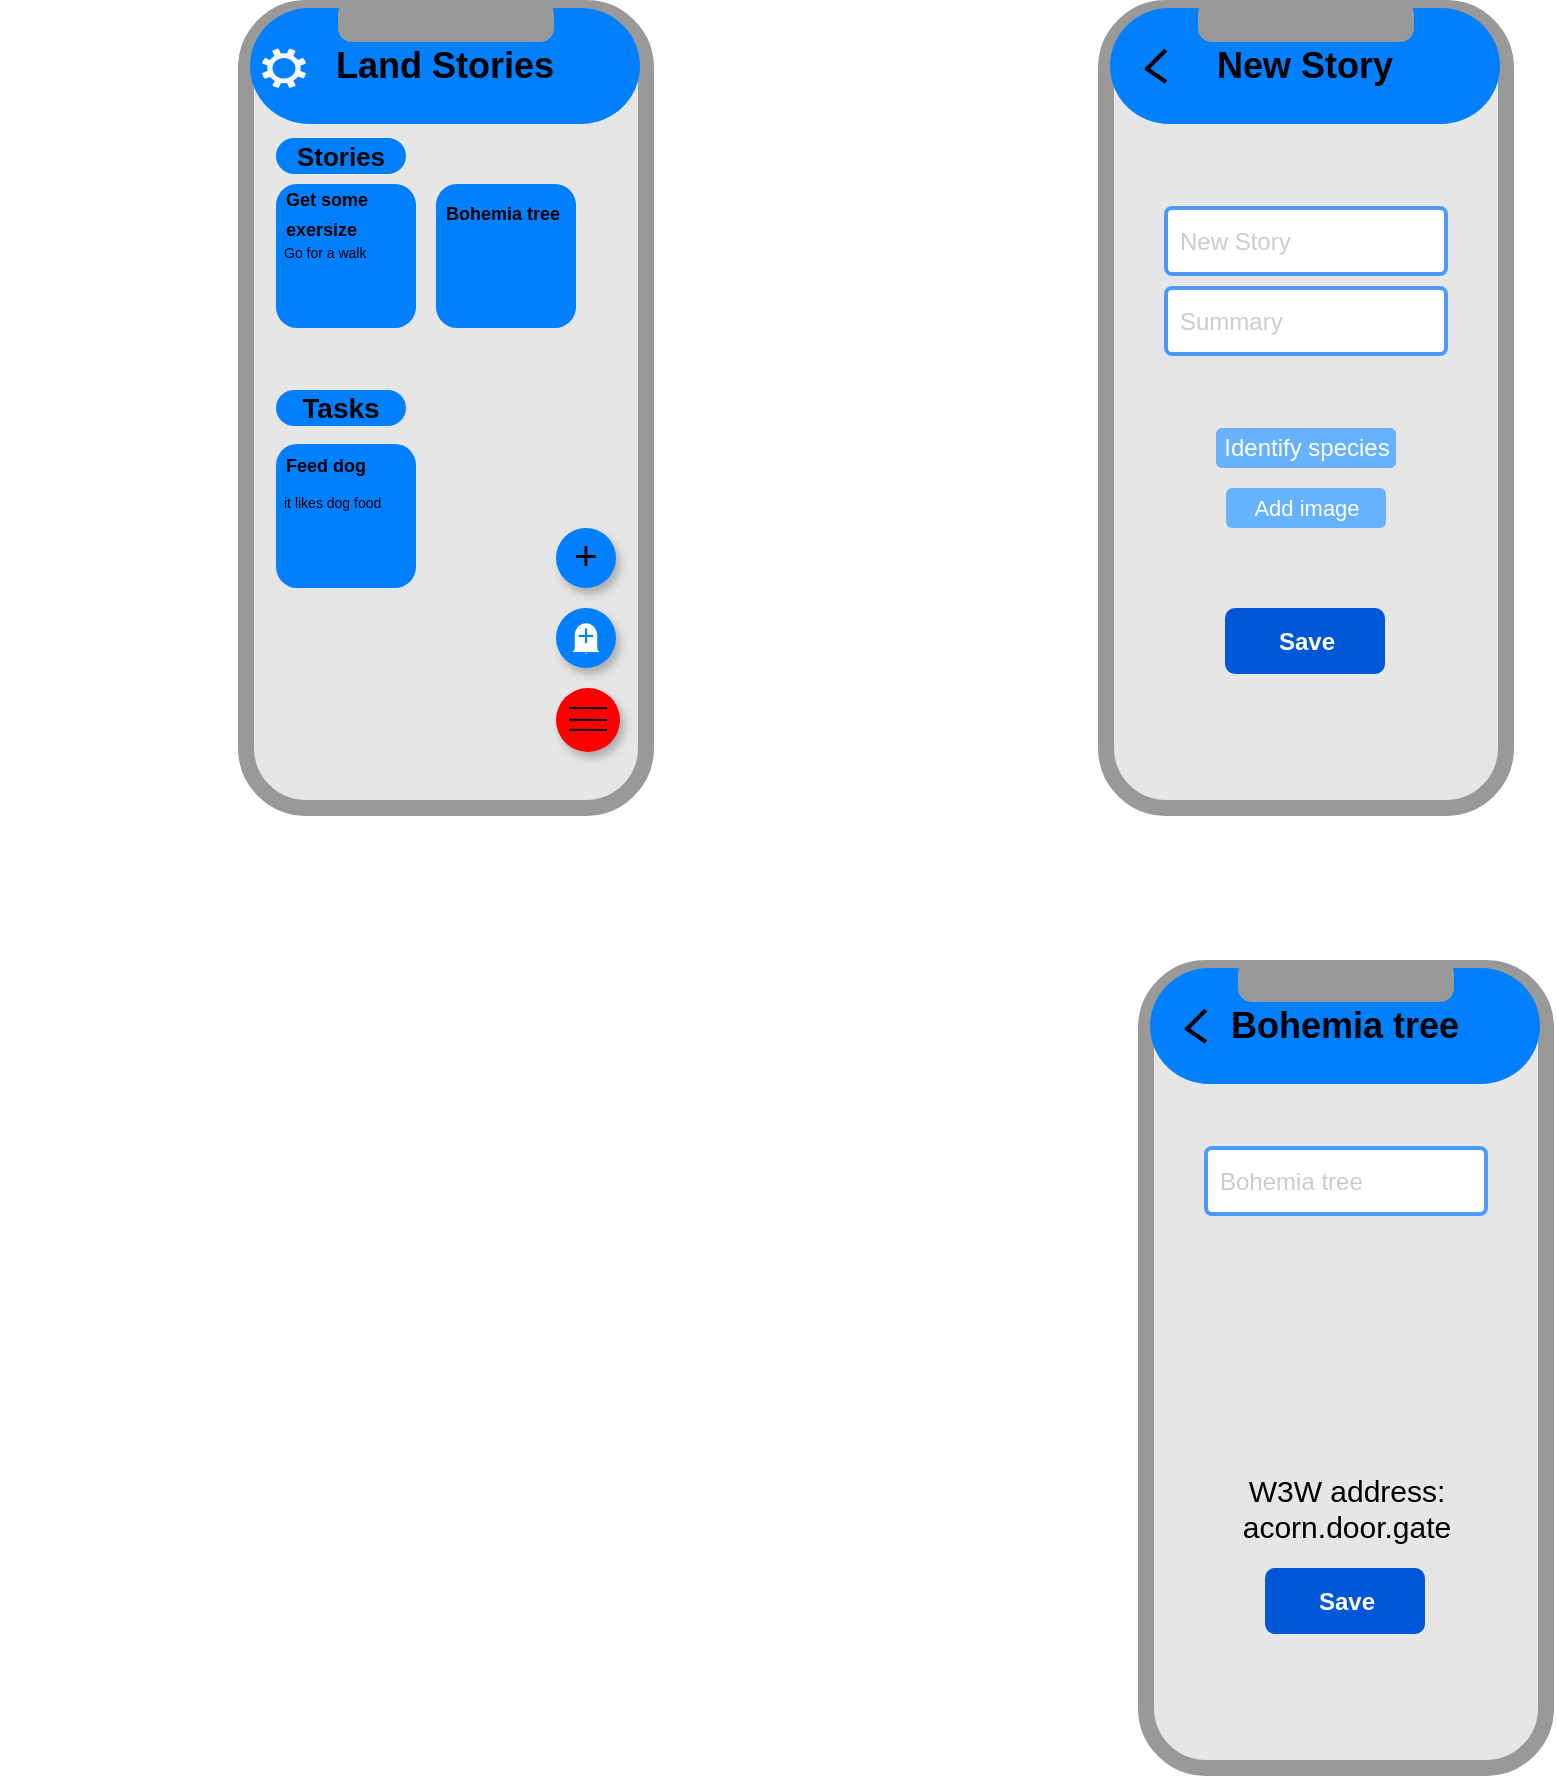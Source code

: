 <mxfile version="13.0.3" type="device" pages="2"><diagram id="KPZKHzw1VA5HoG7cFatM" name="Mockups"><mxGraphModel dx="1310" dy="1042" grid="1" gridSize="10" guides="1" tooltips="1" connect="1" arrows="1" fold="1" page="1" pageScale="1" pageWidth="1169" pageHeight="1654" math="0" shadow="0"><root><mxCell id="0"/><mxCell id="1" parent="0"/><mxCell id="MRaBYjKitULQPmLLkepe-44" value="" style="group;arcSize=24;" parent="1" vertex="1" connectable="0"><mxGeometry x="350" y="410" width="396.5" height="550" as="geometry"/></mxCell><mxCell id="MRaBYjKitULQPmLLkepe-45" value="" style="group;fillColor=#E6E6E6;rounded=1;" parent="MRaBYjKitULQPmLLkepe-44" vertex="1" connectable="0"><mxGeometry width="200" height="400" as="geometry"/></mxCell><mxCell id="MRaBYjKitULQPmLLkepe-46" value="" style="rounded=1;whiteSpace=wrap;html=1;fillColor=none;strokeWidth=8;strokeColor=#999999;" parent="MRaBYjKitULQPmLLkepe-44" vertex="1"><mxGeometry width="200" height="400" as="geometry"/></mxCell><mxCell id="MRaBYjKitULQPmLLkepe-47" value="&lt;font size=&quot;1&quot;&gt;&lt;b style=&quot;font-size: 18px&quot;&gt;Land Stories&lt;/b&gt;&lt;/font&gt;" style="rounded=1;whiteSpace=wrap;html=1;strokeColor=none;strokeWidth=6;fillColor=#007FFF;arcSize=51;align=center;" parent="MRaBYjKitULQPmLLkepe-44" vertex="1"><mxGeometry x="2" width="195" height="58" as="geometry"/></mxCell><mxCell id="MRaBYjKitULQPmLLkepe-48" value="" style="rounded=1;whiteSpace=wrap;html=1;strokeWidth=8;fillColor=#999999;strokeColor=#999999;arcSize=23;" parent="MRaBYjKitULQPmLLkepe-44" vertex="1"><mxGeometry x="50" width="100" height="13" as="geometry"/></mxCell><mxCell id="MRaBYjKitULQPmLLkepe-57" value="&lt;font&gt;&lt;b&gt;&lt;font style=&quot;font-size: 13px&quot;&gt;Stories&lt;/font&gt;&lt;br&gt;&lt;/b&gt;&lt;/font&gt;" style="rounded=1;whiteSpace=wrap;html=1;strokeColor=none;strokeWidth=3;fillColor=#007FFF;arcSize=51;align=center;" parent="MRaBYjKitULQPmLLkepe-44" vertex="1"><mxGeometry x="15" y="65" width="65" height="18" as="geometry"/></mxCell><mxCell id="MRaBYjKitULQPmLLkepe-58" value="&lt;font&gt;&lt;b&gt;&lt;font style=&quot;font-size: 14px&quot;&gt;Tasks&lt;/font&gt;&lt;br&gt;&lt;/b&gt;&lt;/font&gt;" style="rounded=1;whiteSpace=wrap;html=1;strokeColor=none;strokeWidth=3;fillColor=#007FFF;arcSize=51;align=center;" parent="MRaBYjKitULQPmLLkepe-44" vertex="1"><mxGeometry x="15" y="191" width="65" height="18" as="geometry"/></mxCell><mxCell id="MRaBYjKitULQPmLLkepe-63" value="" style="pointerEvents=1;shadow=0;dashed=0;html=1;strokeColor=none;fillColor=#f5f5f5;labelPosition=center;verticalLabelPosition=bottom;verticalAlign=top;outlineConnect=0;align=center;shape=mxgraph.office.concepts.settings;rounded=1;fontColor=#333333;" parent="MRaBYjKitULQPmLLkepe-44" vertex="1"><mxGeometry x="8" y="20.25" width="22" height="19.75" as="geometry"/></mxCell><mxCell id="MRaBYjKitULQPmLLkepe-65" value="" style="ellipse;whiteSpace=wrap;html=1;aspect=fixed;rounded=1;strokeColor=none;strokeWidth=3;fillColor=#007FFF;shadow=1;" parent="MRaBYjKitULQPmLLkepe-44" vertex="1"><mxGeometry x="155" y="300" width="30" height="30" as="geometry"/></mxCell><mxCell id="MRaBYjKitULQPmLLkepe-66" value="" style="ellipse;whiteSpace=wrap;html=1;aspect=fixed;rounded=1;strokeColor=none;strokeWidth=3;fillColor=#007FFF;shadow=1;" parent="MRaBYjKitULQPmLLkepe-44" vertex="1"><mxGeometry x="155" y="260" width="30" height="30" as="geometry"/></mxCell><mxCell id="MRaBYjKitULQPmLLkepe-76" value="" style="html=1;verticalLabelPosition=bottom;align=center;labelBackgroundColor=#ffffff;verticalAlign=top;strokeWidth=2;strokeColor=none;shadow=0;dashed=0;shape=mxgraph.ios7.icons.bell;rounded=1;fillColor=#FFFFFF;" parent="MRaBYjKitULQPmLLkepe-44" vertex="1"><mxGeometry x="162.5" y="307.06" width="15" height="15.88" as="geometry"/></mxCell><mxCell id="MRaBYjKitULQPmLLkepe-77" value="&lt;font color=&quot;#007fff&quot; style=&quot;font-size: 15px&quot;&gt;+&lt;/font&gt;" style="text;html=1;strokeColor=none;fillColor=none;align=center;verticalAlign=middle;whiteSpace=wrap;rounded=0;shadow=1;" parent="MRaBYjKitULQPmLLkepe-44" vertex="1"><mxGeometry x="170" y="302.94" height="20" as="geometry"/></mxCell><mxCell id="wYnPNwHH-AOgFw4w3BHA-3" value="&lt;font style=&quot;font-size: 20px&quot;&gt;+&lt;/font&gt;" style="text;html=1;strokeColor=none;fillColor=none;align=center;verticalAlign=middle;whiteSpace=wrap;rounded=0;" parent="MRaBYjKitULQPmLLkepe-44" vertex="1"><mxGeometry x="150" y="263" width="40" height="20" as="geometry"/></mxCell><mxCell id="MRaBYjKitULQPmLLkepe-49" value="" style="group" parent="MRaBYjKitULQPmLLkepe-44" vertex="1" connectable="0"><mxGeometry x="15" y="88" width="80" height="72" as="geometry"/></mxCell><mxCell id="MRaBYjKitULQPmLLkepe-50" value="" style="rounded=1;whiteSpace=wrap;html=1;strokeColor=none;strokeWidth=1;fillColor=#007FFF;" parent="MRaBYjKitULQPmLLkepe-49" vertex="1"><mxGeometry width="70" height="72" as="geometry"/></mxCell><mxCell id="MRaBYjKitULQPmLLkepe-51" value="&lt;font style=&quot;font-size: 9px&quot;&gt;Get some exersize&lt;/font&gt;" style="text;html=1;strokeColor=none;fillColor=none;align=left;verticalAlign=middle;whiteSpace=wrap;rounded=0;fontStyle=1" parent="MRaBYjKitULQPmLLkepe-49" vertex="1"><mxGeometry x="3" y="4" width="80" height="20" as="geometry"/></mxCell><mxCell id="MRaBYjKitULQPmLLkepe-52" value="&lt;font style=&quot;font-weight: normal ; font-size: 7px&quot;&gt;Go for a walk&lt;/font&gt;" style="text;html=1;strokeColor=none;fillColor=none;align=left;verticalAlign=middle;whiteSpace=wrap;rounded=0;fontStyle=1" parent="MRaBYjKitULQPmLLkepe-49" vertex="1"><mxGeometry x="2" y="28" width="70" height="10" as="geometry"/></mxCell><mxCell id="wYnPNwHH-AOgFw4w3BHA-4" value="" style="group" parent="MRaBYjKitULQPmLLkepe-44" vertex="1" connectable="0"><mxGeometry x="95" y="88" width="80" height="72" as="geometry"/></mxCell><mxCell id="wYnPNwHH-AOgFw4w3BHA-5" value="" style="rounded=1;whiteSpace=wrap;html=1;strokeColor=none;strokeWidth=1;fillColor=#007FFF;" parent="wYnPNwHH-AOgFw4w3BHA-4" vertex="1"><mxGeometry width="70" height="72" as="geometry"/></mxCell><mxCell id="wYnPNwHH-AOgFw4w3BHA-6" value="&lt;font style=&quot;font-size: 9px&quot;&gt;Bohemia tree&lt;/font&gt;" style="text;html=1;strokeColor=none;fillColor=none;align=left;verticalAlign=middle;whiteSpace=wrap;rounded=0;fontStyle=1" parent="wYnPNwHH-AOgFw4w3BHA-4" vertex="1"><mxGeometry x="3" y="4" width="80" height="20" as="geometry"/></mxCell><mxCell id="wYnPNwHH-AOgFw4w3BHA-32" value="" style="shape=image;verticalLabelPosition=bottom;labelBackgroundColor=#ffffff;verticalAlign=top;aspect=fixed;imageAspect=0;image=https://i.pinimg.com/474x/ff/5a/74/ff5a741afd59d527f4492c593b329106--free-clipart-downloads-free-clipart-images.jpg;" parent="wYnPNwHH-AOgFw4w3BHA-4" vertex="1"><mxGeometry x="17.58" y="24" width="34.85" height="40" as="geometry"/></mxCell><mxCell id="wYnPNwHH-AOgFw4w3BHA-8" value="" style="group" parent="MRaBYjKitULQPmLLkepe-44" vertex="1" connectable="0"><mxGeometry x="15" y="218" width="80" height="72" as="geometry"/></mxCell><mxCell id="wYnPNwHH-AOgFw4w3BHA-9" value="" style="rounded=1;whiteSpace=wrap;html=1;strokeColor=none;strokeWidth=1;fillColor=#007FFF;" parent="wYnPNwHH-AOgFw4w3BHA-8" vertex="1"><mxGeometry width="70" height="72" as="geometry"/></mxCell><mxCell id="wYnPNwHH-AOgFw4w3BHA-10" value="&lt;font style=&quot;font-size: 9px&quot;&gt;Feed dog&lt;/font&gt;" style="text;html=1;strokeColor=none;fillColor=none;align=left;verticalAlign=middle;whiteSpace=wrap;rounded=0;fontStyle=1" parent="wYnPNwHH-AOgFw4w3BHA-8" vertex="1"><mxGeometry x="3" width="80" height="20" as="geometry"/></mxCell><mxCell id="wYnPNwHH-AOgFw4w3BHA-11" value="&lt;font style=&quot;font-weight: normal ; font-size: 7px&quot;&gt;it likes dog food&lt;/font&gt;" style="text;html=1;strokeColor=none;fillColor=none;align=left;verticalAlign=middle;whiteSpace=wrap;rounded=0;fontStyle=1" parent="wYnPNwHH-AOgFw4w3BHA-8" vertex="1"><mxGeometry x="2" y="23" width="70" height="10" as="geometry"/></mxCell><mxCell id="MRaBYjKitULQPmLLkepe-64" value="" style="ellipse;whiteSpace=wrap;html=1;aspect=fixed;rounded=1;strokeColor=none;strokeWidth=3;fillColor=#FF0000;shadow=1;" parent="MRaBYjKitULQPmLLkepe-44" vertex="1"><mxGeometry x="155" y="340" width="32" height="32" as="geometry"/></mxCell><mxCell id="wYnPNwHH-AOgFw4w3BHA-23" value="" style="endArrow=none;html=1;arcSize=200;strokeWidth=1;rounded=1;" parent="MRaBYjKitULQPmLLkepe-44" edge="1"><mxGeometry width="50" height="50" relative="1" as="geometry"><mxPoint x="519.5" y="775.88" as="sourcePoint"/><mxPoint x="542.5" y="775.93" as="targetPoint"/></mxGeometry></mxCell><mxCell id="wYnPNwHH-AOgFw4w3BHA-24" value="" style="endArrow=none;html=1;arcSize=200;strokeWidth=1;rounded=1;" parent="MRaBYjKitULQPmLLkepe-44" edge="1"><mxGeometry width="50" height="50" relative="1" as="geometry"><mxPoint x="519.5" y="775.88" as="sourcePoint"/><mxPoint x="542.5" y="775.93" as="targetPoint"/></mxGeometry></mxCell><mxCell id="wYnPNwHH-AOgFw4w3BHA-25" value="" style="endArrow=none;html=1;arcSize=200;strokeWidth=1;rounded=1;" parent="MRaBYjKitULQPmLLkepe-44" edge="1"><mxGeometry width="50" height="50" relative="1" as="geometry"><mxPoint x="519.5" y="775.88" as="sourcePoint"/><mxPoint x="542.5" y="775.93" as="targetPoint"/></mxGeometry></mxCell><mxCell id="wYnPNwHH-AOgFw4w3BHA-26" value="" style="endArrow=none;html=1;arcSize=200;strokeWidth=1;rounded=1;" parent="MRaBYjKitULQPmLLkepe-44" edge="1"><mxGeometry width="50" height="50" relative="1" as="geometry"><mxPoint x="161.5" y="355.88" as="sourcePoint"/><mxPoint x="180.5" y="356" as="targetPoint"/></mxGeometry></mxCell><mxCell id="wYnPNwHH-AOgFw4w3BHA-27" value="" style="endArrow=none;html=1;arcSize=200;strokeWidth=1;rounded=1;" parent="MRaBYjKitULQPmLLkepe-44" edge="1"><mxGeometry width="50" height="50" relative="1" as="geometry"><mxPoint x="521.5" y="775.88" as="sourcePoint"/><mxPoint x="540.5" y="776" as="targetPoint"/></mxGeometry></mxCell><mxCell id="wYnPNwHH-AOgFw4w3BHA-29" value="" style="endArrow=none;html=1;arcSize=200;strokeWidth=1;rounded=1;" parent="MRaBYjKitULQPmLLkepe-44" edge="1"><mxGeometry width="50" height="50" relative="1" as="geometry"><mxPoint x="161.5" y="360.88" as="sourcePoint"/><mxPoint x="180.5" y="361" as="targetPoint"/></mxGeometry></mxCell><mxCell id="wYnPNwHH-AOgFw4w3BHA-30" value="" style="endArrow=none;html=1;arcSize=200;strokeWidth=1;rounded=1;" parent="MRaBYjKitULQPmLLkepe-44" edge="1"><mxGeometry width="50" height="50" relative="1" as="geometry"><mxPoint x="161.5" y="350" as="sourcePoint"/><mxPoint x="180.5" y="350.12" as="targetPoint"/></mxGeometry></mxCell><mxCell id="wYnPNwHH-AOgFw4w3BHA-33" value="" style="group;fillColor=#E6E6E6;rounded=1;" parent="1" vertex="1" connectable="0"><mxGeometry x="780" y="410" width="200" height="400" as="geometry"/></mxCell><mxCell id="wYnPNwHH-AOgFw4w3BHA-34" value="" style="rounded=1;whiteSpace=wrap;html=1;fillColor=none;strokeWidth=8;strokeColor=#999999;" parent="1" vertex="1"><mxGeometry x="780" y="410" width="200" height="400" as="geometry"/></mxCell><mxCell id="wYnPNwHH-AOgFw4w3BHA-35" value="&lt;font size=&quot;1&quot;&gt;&lt;b style=&quot;font-size: 18px&quot;&gt;New Story&lt;/b&gt;&lt;/font&gt;" style="rounded=1;whiteSpace=wrap;html=1;strokeColor=none;strokeWidth=6;fillColor=#007FFF;arcSize=51;align=center;" parent="1" vertex="1"><mxGeometry x="782" y="410" width="195" height="58" as="geometry"/></mxCell><mxCell id="wYnPNwHH-AOgFw4w3BHA-36" value="" style="rounded=1;whiteSpace=wrap;html=1;strokeWidth=8;fillColor=#999999;strokeColor=#999999;arcSize=23;" parent="1" vertex="1"><mxGeometry x="830" y="410" width="100" height="13" as="geometry"/></mxCell><mxCell id="wYnPNwHH-AOgFw4w3BHA-64" value="&lt;font color=&quot;#cccccc&quot;&gt;New Story&lt;/font&gt;" style="rounded=1;arcSize=9;align=left;spacingLeft=5;strokeColor=#4C9AFF;html=1;strokeWidth=2;fontSize=12;fillColor=#ffffff;" parent="1" vertex="1"><mxGeometry x="810" y="510" width="140" height="33" as="geometry"/></mxCell><mxCell id="wYnPNwHH-AOgFw4w3BHA-65" value="Save" style="rounded=1;fillColor=#0057D8;align=center;strokeColor=none;html=1;fontColor=#ffffff;fontSize=12;fontStyle=1" parent="1" vertex="1"><mxGeometry x="839.5" y="710" width="80" height="33" as="geometry"/></mxCell><mxCell id="wYnPNwHH-AOgFw4w3BHA-67" value="&lt;font color=&quot;#cccccc&quot;&gt;Summary&lt;/font&gt;" style="rounded=1;arcSize=9;align=left;spacingLeft=5;strokeColor=#4C9AFF;html=1;strokeWidth=2;fontSize=12;fillColor=#ffffff;" parent="1" vertex="1"><mxGeometry x="810" y="550" width="140" height="33" as="geometry"/></mxCell><mxCell id="wYnPNwHH-AOgFw4w3BHA-68" value="Identify species" style="rounded=1;fillColor=#66B2FF;align=center;strokeColor=none;html=1;fontColor=#ffffff;fontSize=12" parent="1" vertex="1"><mxGeometry x="835" y="620" width="90" height="20" as="geometry"/></mxCell><mxCell id="wYnPNwHH-AOgFw4w3BHA-69" value="&lt;font style=&quot;font-size: 11px&quot;&gt;Add image&lt;/font&gt;" style="rounded=1;fillColor=#66B2FF;align=center;strokeColor=none;html=1;fontColor=#ffffff;fontSize=12" parent="1" vertex="1"><mxGeometry x="840" y="650" width="80" height="20" as="geometry"/></mxCell><mxCell id="wYnPNwHH-AOgFw4w3BHA-73" value="" style="endArrow=none;html=1;strokeWidth=2;fontSize=7;fontColor=#FFFFFF;" parent="1" edge="1"><mxGeometry width="50" height="50" relative="1" as="geometry"><mxPoint x="799.92" y="441.01" as="sourcePoint"/><mxPoint x="809.92" y="431.01" as="targetPoint"/></mxGeometry></mxCell><mxCell id="wYnPNwHH-AOgFw4w3BHA-74" value="" style="endArrow=none;html=1;strokeWidth=2;fontSize=7;fontColor=#FFFFFF;" parent="1" edge="1"><mxGeometry width="50" height="50" relative="1" as="geometry"><mxPoint x="799.92" y="440.01" as="sourcePoint"/><mxPoint x="810" y="447" as="targetPoint"/></mxGeometry></mxCell><mxCell id="wYnPNwHH-AOgFw4w3BHA-75" value="" style="group;fillColor=#E6E6E6;rounded=1;" parent="1" vertex="1" connectable="0"><mxGeometry x="800" y="890" width="200" height="400" as="geometry"/></mxCell><mxCell id="wYnPNwHH-AOgFw4w3BHA-76" value="" style="rounded=1;whiteSpace=wrap;html=1;fillColor=none;strokeWidth=8;strokeColor=#999999;" parent="1" vertex="1"><mxGeometry x="800" y="890" width="200" height="400" as="geometry"/></mxCell><mxCell id="wYnPNwHH-AOgFw4w3BHA-77" value="&lt;font size=&quot;1&quot;&gt;&lt;b style=&quot;font-size: 18px&quot;&gt;Bohemia tree&lt;/b&gt;&lt;/font&gt;" style="rounded=1;whiteSpace=wrap;html=1;strokeColor=none;strokeWidth=6;fillColor=#007FFF;arcSize=51;align=center;" parent="1" vertex="1"><mxGeometry x="802" y="890" width="195" height="58" as="geometry"/></mxCell><mxCell id="wYnPNwHH-AOgFw4w3BHA-78" value="" style="rounded=1;whiteSpace=wrap;html=1;strokeWidth=8;fillColor=#999999;strokeColor=#999999;arcSize=23;" parent="1" vertex="1"><mxGeometry x="850" y="890" width="100" height="13" as="geometry"/></mxCell><mxCell id="wYnPNwHH-AOgFw4w3BHA-79" value="&lt;font color=&quot;#cccccc&quot;&gt;Bohemia tree&lt;/font&gt;" style="rounded=1;arcSize=9;align=left;spacingLeft=5;strokeColor=#4C9AFF;html=1;strokeWidth=2;fontSize=12;fillColor=#ffffff;" parent="1" vertex="1"><mxGeometry x="830" y="980" width="140" height="33" as="geometry"/></mxCell><mxCell id="wYnPNwHH-AOgFw4w3BHA-80" value="Save" style="rounded=1;fillColor=#0057D8;align=center;strokeColor=none;html=1;fontColor=#ffffff;fontSize=12;fontStyle=1" parent="1" vertex="1"><mxGeometry x="859.5" y="1190" width="80" height="33" as="geometry"/></mxCell><mxCell id="wYnPNwHH-AOgFw4w3BHA-84" value="" style="endArrow=none;html=1;strokeWidth=2;fontSize=7;fontColor=#FFFFFF;" parent="1" edge="1"><mxGeometry width="50" height="50" relative="1" as="geometry"><mxPoint x="819.92" y="921.01" as="sourcePoint"/><mxPoint x="829.92" y="911.01" as="targetPoint"/></mxGeometry></mxCell><mxCell id="wYnPNwHH-AOgFw4w3BHA-85" value="" style="endArrow=none;html=1;strokeWidth=2;fontSize=7;fontColor=#FFFFFF;" parent="1" edge="1"><mxGeometry width="50" height="50" relative="1" as="geometry"><mxPoint x="819.92" y="920.01" as="sourcePoint"/><mxPoint x="830" y="927" as="targetPoint"/></mxGeometry></mxCell><mxCell id="wYnPNwHH-AOgFw4w3BHA-86" value="" style="shape=image;verticalLabelPosition=bottom;labelBackgroundColor=#ffffff;verticalAlign=top;aspect=fixed;imageAspect=0;image=https://i.pinimg.com/474x/ff/5a/74/ff5a741afd59d527f4492c593b329106--free-clipart-downloads-free-clipart-images.jpg;" parent="1" vertex="1"><mxGeometry x="862.58" y="1040" width="74.85" height="85.91" as="geometry"/></mxCell><mxCell id="wYnPNwHH-AOgFw4w3BHA-87" value="&lt;font style=&quot;font-size: 15px&quot;&gt;W3W address:&lt;br&gt;acorn.door.gate&lt;/font&gt;" style="text;html=1;align=center;verticalAlign=middle;resizable=0;points=[];autosize=1;fontSize=7;fontColor=#000000;labelBackgroundColor=none;" parent="1" vertex="1"><mxGeometry x="839.5" y="1145" width="120" height="30" as="geometry"/></mxCell><mxCell id="Wu1LzF_2rDWKRlkX_ard-1" value="&lt;font color=&quot;#ffffff&quot;&gt;These designs are very user friendly and offer a simple UI to navigate the app. &lt;br&gt;The final design may differ from these mockups, but will be very similar&lt;/font&gt;" style="text;html=1;align=center;verticalAlign=middle;resizable=0;points=[];autosize=1;fontColor=#000000;" vertex="1" parent="1"><mxGeometry x="227" y="995" width="430" height="30" as="geometry"/></mxCell></root></mxGraphModel></diagram><diagram id="jUhltRa7xgq2KMcGu5wp" name="Real UI"><mxGraphModel dx="5614" dy="4464" grid="1" gridSize="10" guides="1" tooltips="1" connect="1" arrows="1" fold="1" page="1" pageScale="1" pageWidth="1654" pageHeight="1169" math="0" shadow="0"><root><mxCell id="u2E9EqeveAXoeISt5gkW-0"/><mxCell id="u2E9EqeveAXoeISt5gkW-1" parent="u2E9EqeveAXoeISt5gkW-0"/><mxCell id="u2E9EqeveAXoeISt5gkW-2" value="&amp;nbsp;" style="text;html=1;align=center;verticalAlign=middle;resizable=0;points=[];autosize=1;fontColor=#000000;" vertex="1" parent="u2E9EqeveAXoeISt5gkW-1"><mxGeometry x="500" y="434" width="20" height="20" as="geometry"/></mxCell><mxCell id="u2E9EqeveAXoeISt5gkW-3" value="&lt;div style=&quot;text-align: left&quot;&gt;&lt;span style=&quot;color: rgb(255 , 255 , 255) ; font-family: &amp;#34;helvetica&amp;#34;&quot;&gt;The final fuctional UI is very similar to the proposed design mockups. A few variations in the design are:&amp;nbsp;&lt;/span&gt;&lt;/div&gt;&lt;span style=&quot;font-family: &amp;#34;helvetica&amp;#34; ; font-size: 12px ; font-style: normal ; font-weight: 400 ; letter-spacing: normal ; text-indent: 0px ; text-transform: none ; word-spacing: 0px ; background-color: rgb(42 , 42 , 42) ; float: none ; display: inline&quot;&gt;&lt;font color=&quot;#ffffff&quot;&gt;&lt;ul&gt;&lt;li style=&quot;text-align: left&quot;&gt;No image implementation&lt;/li&gt;&lt;li style=&quot;text-align: left&quot;&gt;No species identification&lt;/li&gt;&lt;/ul&gt;&lt;div style=&quot;text-align: left&quot;&gt;These features will be implemented in future updates to the app, but due to time constraints, they will not be in the first version.&lt;/div&gt;&lt;div style=&quot;text-align: left&quot;&gt;&lt;br&gt;&lt;/div&gt;&lt;/font&gt;&lt;/span&gt;" style="rounded=0;whiteSpace=wrap;html=1;labelBackgroundColor=none;fontColor=#000000;" vertex="1" parent="u2E9EqeveAXoeISt5gkW-1"><mxGeometry x="370" y="170" width="310" height="220" as="geometry"/></mxCell></root></mxGraphModel></diagram></mxfile>